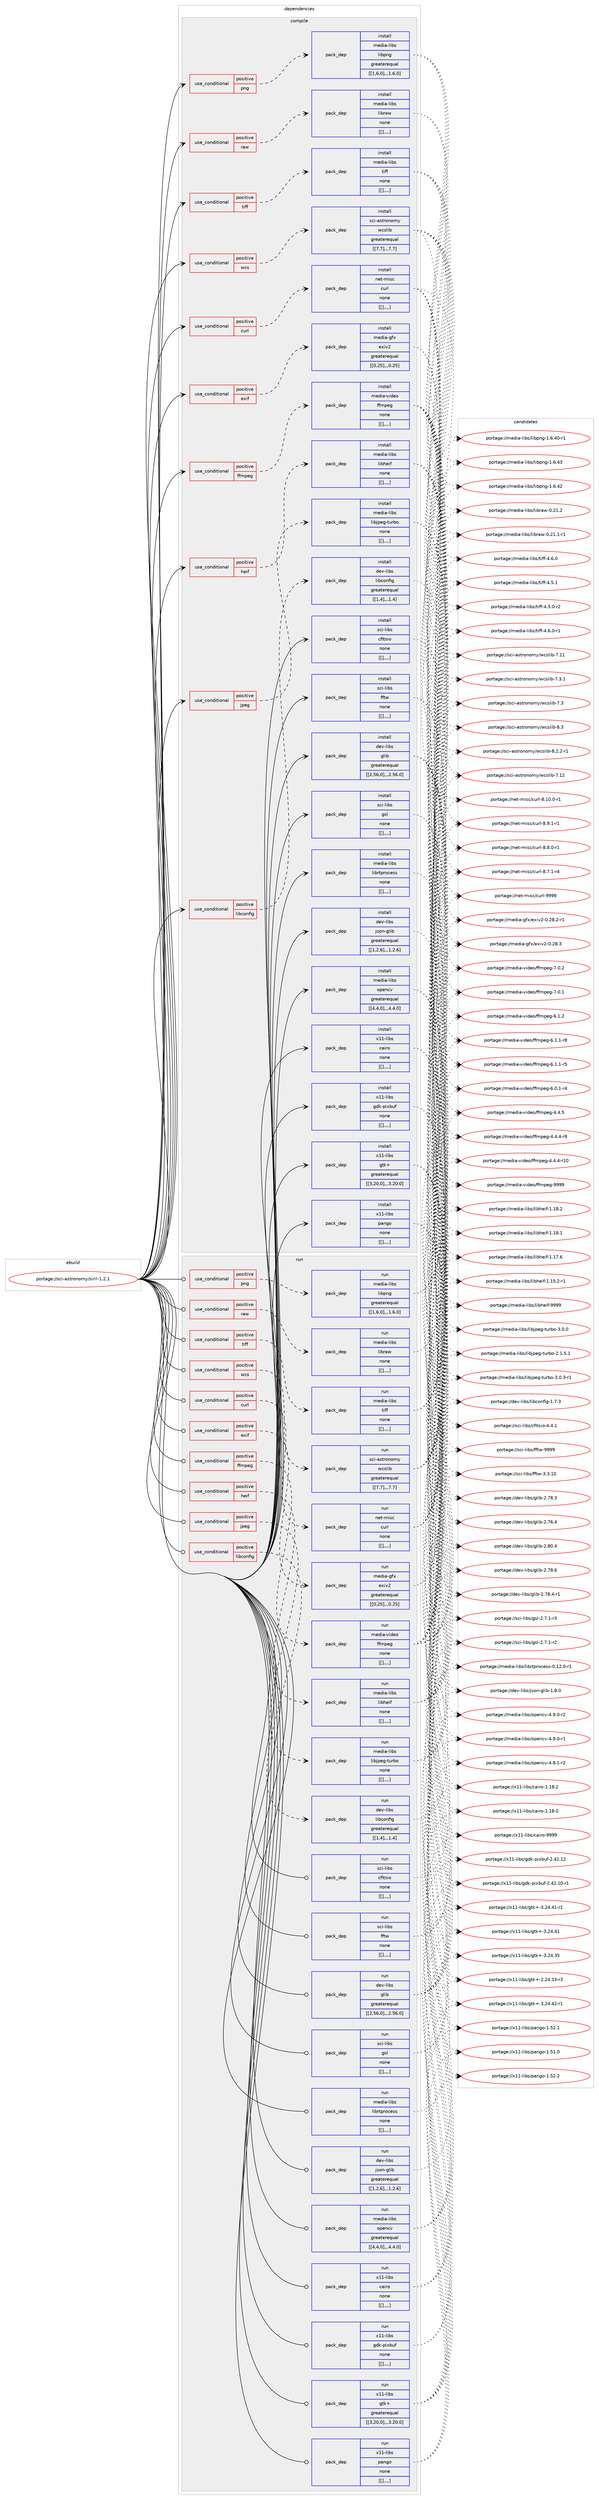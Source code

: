 digraph prolog {

# *************
# Graph options
# *************

newrank=true;
concentrate=true;
compound=true;
graph [rankdir=LR,fontname=Helvetica,fontsize=10,ranksep=1.5];#, ranksep=2.5, nodesep=0.2];
edge  [arrowhead=vee];
node  [fontname=Helvetica,fontsize=10];

# **********
# The ebuild
# **********

subgraph cluster_leftcol {
color=gray;
label=<<i>ebuild</i>>;
id [label="portage://sci-astronomy/siril-1.2.1", color=red, width=4, href="../sci-astronomy/siril-1.2.1.svg"];
}

# ****************
# The dependencies
# ****************

subgraph cluster_midcol {
color=gray;
label=<<i>dependencies</i>>;
subgraph cluster_compile {
fillcolor="#eeeeee";
style=filled;
label=<<i>compile</i>>;
subgraph cond107473 {
dependency407556 [label=<<TABLE BORDER="0" CELLBORDER="1" CELLSPACING="0" CELLPADDING="4"><TR><TD ROWSPAN="3" CELLPADDING="10">use_conditional</TD></TR><TR><TD>positive</TD></TR><TR><TD>curl</TD></TR></TABLE>>, shape=none, color=red];
subgraph pack297126 {
dependency407557 [label=<<TABLE BORDER="0" CELLBORDER="1" CELLSPACING="0" CELLPADDING="4" WIDTH="220"><TR><TD ROWSPAN="6" CELLPADDING="30">pack_dep</TD></TR><TR><TD WIDTH="110">install</TD></TR><TR><TD>net-misc</TD></TR><TR><TD>curl</TD></TR><TR><TD>none</TD></TR><TR><TD>[[],,,,]</TD></TR></TABLE>>, shape=none, color=blue];
}
dependency407556:e -> dependency407557:w [weight=20,style="dashed",arrowhead="vee"];
}
id:e -> dependency407556:w [weight=20,style="solid",arrowhead="vee"];
subgraph cond107474 {
dependency407558 [label=<<TABLE BORDER="0" CELLBORDER="1" CELLSPACING="0" CELLPADDING="4"><TR><TD ROWSPAN="3" CELLPADDING="10">use_conditional</TD></TR><TR><TD>positive</TD></TR><TR><TD>exif</TD></TR></TABLE>>, shape=none, color=red];
subgraph pack297127 {
dependency407559 [label=<<TABLE BORDER="0" CELLBORDER="1" CELLSPACING="0" CELLPADDING="4" WIDTH="220"><TR><TD ROWSPAN="6" CELLPADDING="30">pack_dep</TD></TR><TR><TD WIDTH="110">install</TD></TR><TR><TD>media-gfx</TD></TR><TR><TD>exiv2</TD></TR><TR><TD>greaterequal</TD></TR><TR><TD>[[0,25],,,0.25]</TD></TR></TABLE>>, shape=none, color=blue];
}
dependency407558:e -> dependency407559:w [weight=20,style="dashed",arrowhead="vee"];
}
id:e -> dependency407558:w [weight=20,style="solid",arrowhead="vee"];
subgraph cond107475 {
dependency407560 [label=<<TABLE BORDER="0" CELLBORDER="1" CELLSPACING="0" CELLPADDING="4"><TR><TD ROWSPAN="3" CELLPADDING="10">use_conditional</TD></TR><TR><TD>positive</TD></TR><TR><TD>ffmpeg</TD></TR></TABLE>>, shape=none, color=red];
subgraph pack297128 {
dependency407561 [label=<<TABLE BORDER="0" CELLBORDER="1" CELLSPACING="0" CELLPADDING="4" WIDTH="220"><TR><TD ROWSPAN="6" CELLPADDING="30">pack_dep</TD></TR><TR><TD WIDTH="110">install</TD></TR><TR><TD>media-video</TD></TR><TR><TD>ffmpeg</TD></TR><TR><TD>none</TD></TR><TR><TD>[[],,,,]</TD></TR></TABLE>>, shape=none, color=blue];
}
dependency407560:e -> dependency407561:w [weight=20,style="dashed",arrowhead="vee"];
}
id:e -> dependency407560:w [weight=20,style="solid",arrowhead="vee"];
subgraph cond107476 {
dependency407562 [label=<<TABLE BORDER="0" CELLBORDER="1" CELLSPACING="0" CELLPADDING="4"><TR><TD ROWSPAN="3" CELLPADDING="10">use_conditional</TD></TR><TR><TD>positive</TD></TR><TR><TD>heif</TD></TR></TABLE>>, shape=none, color=red];
subgraph pack297129 {
dependency407563 [label=<<TABLE BORDER="0" CELLBORDER="1" CELLSPACING="0" CELLPADDING="4" WIDTH="220"><TR><TD ROWSPAN="6" CELLPADDING="30">pack_dep</TD></TR><TR><TD WIDTH="110">install</TD></TR><TR><TD>media-libs</TD></TR><TR><TD>libheif</TD></TR><TR><TD>none</TD></TR><TR><TD>[[],,,,]</TD></TR></TABLE>>, shape=none, color=blue];
}
dependency407562:e -> dependency407563:w [weight=20,style="dashed",arrowhead="vee"];
}
id:e -> dependency407562:w [weight=20,style="solid",arrowhead="vee"];
subgraph cond107477 {
dependency407564 [label=<<TABLE BORDER="0" CELLBORDER="1" CELLSPACING="0" CELLPADDING="4"><TR><TD ROWSPAN="3" CELLPADDING="10">use_conditional</TD></TR><TR><TD>positive</TD></TR><TR><TD>jpeg</TD></TR></TABLE>>, shape=none, color=red];
subgraph pack297130 {
dependency407565 [label=<<TABLE BORDER="0" CELLBORDER="1" CELLSPACING="0" CELLPADDING="4" WIDTH="220"><TR><TD ROWSPAN="6" CELLPADDING="30">pack_dep</TD></TR><TR><TD WIDTH="110">install</TD></TR><TR><TD>media-libs</TD></TR><TR><TD>libjpeg-turbo</TD></TR><TR><TD>none</TD></TR><TR><TD>[[],,,,]</TD></TR></TABLE>>, shape=none, color=blue];
}
dependency407564:e -> dependency407565:w [weight=20,style="dashed",arrowhead="vee"];
}
id:e -> dependency407564:w [weight=20,style="solid",arrowhead="vee"];
subgraph cond107478 {
dependency407566 [label=<<TABLE BORDER="0" CELLBORDER="1" CELLSPACING="0" CELLPADDING="4"><TR><TD ROWSPAN="3" CELLPADDING="10">use_conditional</TD></TR><TR><TD>positive</TD></TR><TR><TD>libconfig</TD></TR></TABLE>>, shape=none, color=red];
subgraph pack297131 {
dependency407567 [label=<<TABLE BORDER="0" CELLBORDER="1" CELLSPACING="0" CELLPADDING="4" WIDTH="220"><TR><TD ROWSPAN="6" CELLPADDING="30">pack_dep</TD></TR><TR><TD WIDTH="110">install</TD></TR><TR><TD>dev-libs</TD></TR><TR><TD>libconfig</TD></TR><TR><TD>greaterequal</TD></TR><TR><TD>[[1,4],,,1.4]</TD></TR></TABLE>>, shape=none, color=blue];
}
dependency407566:e -> dependency407567:w [weight=20,style="dashed",arrowhead="vee"];
}
id:e -> dependency407566:w [weight=20,style="solid",arrowhead="vee"];
subgraph cond107479 {
dependency407568 [label=<<TABLE BORDER="0" CELLBORDER="1" CELLSPACING="0" CELLPADDING="4"><TR><TD ROWSPAN="3" CELLPADDING="10">use_conditional</TD></TR><TR><TD>positive</TD></TR><TR><TD>png</TD></TR></TABLE>>, shape=none, color=red];
subgraph pack297132 {
dependency407569 [label=<<TABLE BORDER="0" CELLBORDER="1" CELLSPACING="0" CELLPADDING="4" WIDTH="220"><TR><TD ROWSPAN="6" CELLPADDING="30">pack_dep</TD></TR><TR><TD WIDTH="110">install</TD></TR><TR><TD>media-libs</TD></TR><TR><TD>libpng</TD></TR><TR><TD>greaterequal</TD></TR><TR><TD>[[1,6,0],,,1.6.0]</TD></TR></TABLE>>, shape=none, color=blue];
}
dependency407568:e -> dependency407569:w [weight=20,style="dashed",arrowhead="vee"];
}
id:e -> dependency407568:w [weight=20,style="solid",arrowhead="vee"];
subgraph cond107480 {
dependency407570 [label=<<TABLE BORDER="0" CELLBORDER="1" CELLSPACING="0" CELLPADDING="4"><TR><TD ROWSPAN="3" CELLPADDING="10">use_conditional</TD></TR><TR><TD>positive</TD></TR><TR><TD>raw</TD></TR></TABLE>>, shape=none, color=red];
subgraph pack297133 {
dependency407571 [label=<<TABLE BORDER="0" CELLBORDER="1" CELLSPACING="0" CELLPADDING="4" WIDTH="220"><TR><TD ROWSPAN="6" CELLPADDING="30">pack_dep</TD></TR><TR><TD WIDTH="110">install</TD></TR><TR><TD>media-libs</TD></TR><TR><TD>libraw</TD></TR><TR><TD>none</TD></TR><TR><TD>[[],,,,]</TD></TR></TABLE>>, shape=none, color=blue];
}
dependency407570:e -> dependency407571:w [weight=20,style="dashed",arrowhead="vee"];
}
id:e -> dependency407570:w [weight=20,style="solid",arrowhead="vee"];
subgraph cond107481 {
dependency407572 [label=<<TABLE BORDER="0" CELLBORDER="1" CELLSPACING="0" CELLPADDING="4"><TR><TD ROWSPAN="3" CELLPADDING="10">use_conditional</TD></TR><TR><TD>positive</TD></TR><TR><TD>tiff</TD></TR></TABLE>>, shape=none, color=red];
subgraph pack297134 {
dependency407573 [label=<<TABLE BORDER="0" CELLBORDER="1" CELLSPACING="0" CELLPADDING="4" WIDTH="220"><TR><TD ROWSPAN="6" CELLPADDING="30">pack_dep</TD></TR><TR><TD WIDTH="110">install</TD></TR><TR><TD>media-libs</TD></TR><TR><TD>tiff</TD></TR><TR><TD>none</TD></TR><TR><TD>[[],,,,]</TD></TR></TABLE>>, shape=none, color=blue];
}
dependency407572:e -> dependency407573:w [weight=20,style="dashed",arrowhead="vee"];
}
id:e -> dependency407572:w [weight=20,style="solid",arrowhead="vee"];
subgraph cond107482 {
dependency407574 [label=<<TABLE BORDER="0" CELLBORDER="1" CELLSPACING="0" CELLPADDING="4"><TR><TD ROWSPAN="3" CELLPADDING="10">use_conditional</TD></TR><TR><TD>positive</TD></TR><TR><TD>wcs</TD></TR></TABLE>>, shape=none, color=red];
subgraph pack297135 {
dependency407575 [label=<<TABLE BORDER="0" CELLBORDER="1" CELLSPACING="0" CELLPADDING="4" WIDTH="220"><TR><TD ROWSPAN="6" CELLPADDING="30">pack_dep</TD></TR><TR><TD WIDTH="110">install</TD></TR><TR><TD>sci-astronomy</TD></TR><TR><TD>wcslib</TD></TR><TR><TD>greaterequal</TD></TR><TR><TD>[[7,7],,,7.7]</TD></TR></TABLE>>, shape=none, color=blue];
}
dependency407574:e -> dependency407575:w [weight=20,style="dashed",arrowhead="vee"];
}
id:e -> dependency407574:w [weight=20,style="solid",arrowhead="vee"];
subgraph pack297136 {
dependency407576 [label=<<TABLE BORDER="0" CELLBORDER="1" CELLSPACING="0" CELLPADDING="4" WIDTH="220"><TR><TD ROWSPAN="6" CELLPADDING="30">pack_dep</TD></TR><TR><TD WIDTH="110">install</TD></TR><TR><TD>dev-libs</TD></TR><TR><TD>glib</TD></TR><TR><TD>greaterequal</TD></TR><TR><TD>[[2,56,0],,,2.56.0]</TD></TR></TABLE>>, shape=none, color=blue];
}
id:e -> dependency407576:w [weight=20,style="solid",arrowhead="vee"];
subgraph pack297137 {
dependency407577 [label=<<TABLE BORDER="0" CELLBORDER="1" CELLSPACING="0" CELLPADDING="4" WIDTH="220"><TR><TD ROWSPAN="6" CELLPADDING="30">pack_dep</TD></TR><TR><TD WIDTH="110">install</TD></TR><TR><TD>dev-libs</TD></TR><TR><TD>json-glib</TD></TR><TR><TD>greaterequal</TD></TR><TR><TD>[[1,2,6],,,1.2.6]</TD></TR></TABLE>>, shape=none, color=blue];
}
id:e -> dependency407577:w [weight=20,style="solid",arrowhead="vee"];
subgraph pack297138 {
dependency407578 [label=<<TABLE BORDER="0" CELLBORDER="1" CELLSPACING="0" CELLPADDING="4" WIDTH="220"><TR><TD ROWSPAN="6" CELLPADDING="30">pack_dep</TD></TR><TR><TD WIDTH="110">install</TD></TR><TR><TD>media-libs</TD></TR><TR><TD>librtprocess</TD></TR><TR><TD>none</TD></TR><TR><TD>[[],,,,]</TD></TR></TABLE>>, shape=none, color=blue];
}
id:e -> dependency407578:w [weight=20,style="solid",arrowhead="vee"];
subgraph pack297139 {
dependency407579 [label=<<TABLE BORDER="0" CELLBORDER="1" CELLSPACING="0" CELLPADDING="4" WIDTH="220"><TR><TD ROWSPAN="6" CELLPADDING="30">pack_dep</TD></TR><TR><TD WIDTH="110">install</TD></TR><TR><TD>media-libs</TD></TR><TR><TD>opencv</TD></TR><TR><TD>greaterequal</TD></TR><TR><TD>[[4,4,0],,,4.4.0]</TD></TR></TABLE>>, shape=none, color=blue];
}
id:e -> dependency407579:w [weight=20,style="solid",arrowhead="vee"];
subgraph pack297140 {
dependency407580 [label=<<TABLE BORDER="0" CELLBORDER="1" CELLSPACING="0" CELLPADDING="4" WIDTH="220"><TR><TD ROWSPAN="6" CELLPADDING="30">pack_dep</TD></TR><TR><TD WIDTH="110">install</TD></TR><TR><TD>sci-libs</TD></TR><TR><TD>cfitsio</TD></TR><TR><TD>none</TD></TR><TR><TD>[[],,,,]</TD></TR></TABLE>>, shape=none, color=blue];
}
id:e -> dependency407580:w [weight=20,style="solid",arrowhead="vee"];
subgraph pack297141 {
dependency407581 [label=<<TABLE BORDER="0" CELLBORDER="1" CELLSPACING="0" CELLPADDING="4" WIDTH="220"><TR><TD ROWSPAN="6" CELLPADDING="30">pack_dep</TD></TR><TR><TD WIDTH="110">install</TD></TR><TR><TD>sci-libs</TD></TR><TR><TD>fftw</TD></TR><TR><TD>none</TD></TR><TR><TD>[[],,,,]</TD></TR></TABLE>>, shape=none, color=blue];
}
id:e -> dependency407581:w [weight=20,style="solid",arrowhead="vee"];
subgraph pack297142 {
dependency407582 [label=<<TABLE BORDER="0" CELLBORDER="1" CELLSPACING="0" CELLPADDING="4" WIDTH="220"><TR><TD ROWSPAN="6" CELLPADDING="30">pack_dep</TD></TR><TR><TD WIDTH="110">install</TD></TR><TR><TD>sci-libs</TD></TR><TR><TD>gsl</TD></TR><TR><TD>none</TD></TR><TR><TD>[[],,,,]</TD></TR></TABLE>>, shape=none, color=blue];
}
id:e -> dependency407582:w [weight=20,style="solid",arrowhead="vee"];
subgraph pack297143 {
dependency407583 [label=<<TABLE BORDER="0" CELLBORDER="1" CELLSPACING="0" CELLPADDING="4" WIDTH="220"><TR><TD ROWSPAN="6" CELLPADDING="30">pack_dep</TD></TR><TR><TD WIDTH="110">install</TD></TR><TR><TD>x11-libs</TD></TR><TR><TD>cairo</TD></TR><TR><TD>none</TD></TR><TR><TD>[[],,,,]</TD></TR></TABLE>>, shape=none, color=blue];
}
id:e -> dependency407583:w [weight=20,style="solid",arrowhead="vee"];
subgraph pack297144 {
dependency407584 [label=<<TABLE BORDER="0" CELLBORDER="1" CELLSPACING="0" CELLPADDING="4" WIDTH="220"><TR><TD ROWSPAN="6" CELLPADDING="30">pack_dep</TD></TR><TR><TD WIDTH="110">install</TD></TR><TR><TD>x11-libs</TD></TR><TR><TD>gdk-pixbuf</TD></TR><TR><TD>none</TD></TR><TR><TD>[[],,,,]</TD></TR></TABLE>>, shape=none, color=blue];
}
id:e -> dependency407584:w [weight=20,style="solid",arrowhead="vee"];
subgraph pack297145 {
dependency407585 [label=<<TABLE BORDER="0" CELLBORDER="1" CELLSPACING="0" CELLPADDING="4" WIDTH="220"><TR><TD ROWSPAN="6" CELLPADDING="30">pack_dep</TD></TR><TR><TD WIDTH="110">install</TD></TR><TR><TD>x11-libs</TD></TR><TR><TD>gtk+</TD></TR><TR><TD>greaterequal</TD></TR><TR><TD>[[3,20,0],,,3.20.0]</TD></TR></TABLE>>, shape=none, color=blue];
}
id:e -> dependency407585:w [weight=20,style="solid",arrowhead="vee"];
subgraph pack297146 {
dependency407586 [label=<<TABLE BORDER="0" CELLBORDER="1" CELLSPACING="0" CELLPADDING="4" WIDTH="220"><TR><TD ROWSPAN="6" CELLPADDING="30">pack_dep</TD></TR><TR><TD WIDTH="110">install</TD></TR><TR><TD>x11-libs</TD></TR><TR><TD>pango</TD></TR><TR><TD>none</TD></TR><TR><TD>[[],,,,]</TD></TR></TABLE>>, shape=none, color=blue];
}
id:e -> dependency407586:w [weight=20,style="solid",arrowhead="vee"];
}
subgraph cluster_compileandrun {
fillcolor="#eeeeee";
style=filled;
label=<<i>compile and run</i>>;
}
subgraph cluster_run {
fillcolor="#eeeeee";
style=filled;
label=<<i>run</i>>;
subgraph cond107483 {
dependency407587 [label=<<TABLE BORDER="0" CELLBORDER="1" CELLSPACING="0" CELLPADDING="4"><TR><TD ROWSPAN="3" CELLPADDING="10">use_conditional</TD></TR><TR><TD>positive</TD></TR><TR><TD>curl</TD></TR></TABLE>>, shape=none, color=red];
subgraph pack297147 {
dependency407588 [label=<<TABLE BORDER="0" CELLBORDER="1" CELLSPACING="0" CELLPADDING="4" WIDTH="220"><TR><TD ROWSPAN="6" CELLPADDING="30">pack_dep</TD></TR><TR><TD WIDTH="110">run</TD></TR><TR><TD>net-misc</TD></TR><TR><TD>curl</TD></TR><TR><TD>none</TD></TR><TR><TD>[[],,,,]</TD></TR></TABLE>>, shape=none, color=blue];
}
dependency407587:e -> dependency407588:w [weight=20,style="dashed",arrowhead="vee"];
}
id:e -> dependency407587:w [weight=20,style="solid",arrowhead="odot"];
subgraph cond107484 {
dependency407589 [label=<<TABLE BORDER="0" CELLBORDER="1" CELLSPACING="0" CELLPADDING="4"><TR><TD ROWSPAN="3" CELLPADDING="10">use_conditional</TD></TR><TR><TD>positive</TD></TR><TR><TD>exif</TD></TR></TABLE>>, shape=none, color=red];
subgraph pack297148 {
dependency407590 [label=<<TABLE BORDER="0" CELLBORDER="1" CELLSPACING="0" CELLPADDING="4" WIDTH="220"><TR><TD ROWSPAN="6" CELLPADDING="30">pack_dep</TD></TR><TR><TD WIDTH="110">run</TD></TR><TR><TD>media-gfx</TD></TR><TR><TD>exiv2</TD></TR><TR><TD>greaterequal</TD></TR><TR><TD>[[0,25],,,0.25]</TD></TR></TABLE>>, shape=none, color=blue];
}
dependency407589:e -> dependency407590:w [weight=20,style="dashed",arrowhead="vee"];
}
id:e -> dependency407589:w [weight=20,style="solid",arrowhead="odot"];
subgraph cond107485 {
dependency407591 [label=<<TABLE BORDER="0" CELLBORDER="1" CELLSPACING="0" CELLPADDING="4"><TR><TD ROWSPAN="3" CELLPADDING="10">use_conditional</TD></TR><TR><TD>positive</TD></TR><TR><TD>ffmpeg</TD></TR></TABLE>>, shape=none, color=red];
subgraph pack297149 {
dependency407592 [label=<<TABLE BORDER="0" CELLBORDER="1" CELLSPACING="0" CELLPADDING="4" WIDTH="220"><TR><TD ROWSPAN="6" CELLPADDING="30">pack_dep</TD></TR><TR><TD WIDTH="110">run</TD></TR><TR><TD>media-video</TD></TR><TR><TD>ffmpeg</TD></TR><TR><TD>none</TD></TR><TR><TD>[[],,,,]</TD></TR></TABLE>>, shape=none, color=blue];
}
dependency407591:e -> dependency407592:w [weight=20,style="dashed",arrowhead="vee"];
}
id:e -> dependency407591:w [weight=20,style="solid",arrowhead="odot"];
subgraph cond107486 {
dependency407593 [label=<<TABLE BORDER="0" CELLBORDER="1" CELLSPACING="0" CELLPADDING="4"><TR><TD ROWSPAN="3" CELLPADDING="10">use_conditional</TD></TR><TR><TD>positive</TD></TR><TR><TD>heif</TD></TR></TABLE>>, shape=none, color=red];
subgraph pack297150 {
dependency407594 [label=<<TABLE BORDER="0" CELLBORDER="1" CELLSPACING="0" CELLPADDING="4" WIDTH="220"><TR><TD ROWSPAN="6" CELLPADDING="30">pack_dep</TD></TR><TR><TD WIDTH="110">run</TD></TR><TR><TD>media-libs</TD></TR><TR><TD>libheif</TD></TR><TR><TD>none</TD></TR><TR><TD>[[],,,,]</TD></TR></TABLE>>, shape=none, color=blue];
}
dependency407593:e -> dependency407594:w [weight=20,style="dashed",arrowhead="vee"];
}
id:e -> dependency407593:w [weight=20,style="solid",arrowhead="odot"];
subgraph cond107487 {
dependency407595 [label=<<TABLE BORDER="0" CELLBORDER="1" CELLSPACING="0" CELLPADDING="4"><TR><TD ROWSPAN="3" CELLPADDING="10">use_conditional</TD></TR><TR><TD>positive</TD></TR><TR><TD>jpeg</TD></TR></TABLE>>, shape=none, color=red];
subgraph pack297151 {
dependency407596 [label=<<TABLE BORDER="0" CELLBORDER="1" CELLSPACING="0" CELLPADDING="4" WIDTH="220"><TR><TD ROWSPAN="6" CELLPADDING="30">pack_dep</TD></TR><TR><TD WIDTH="110">run</TD></TR><TR><TD>media-libs</TD></TR><TR><TD>libjpeg-turbo</TD></TR><TR><TD>none</TD></TR><TR><TD>[[],,,,]</TD></TR></TABLE>>, shape=none, color=blue];
}
dependency407595:e -> dependency407596:w [weight=20,style="dashed",arrowhead="vee"];
}
id:e -> dependency407595:w [weight=20,style="solid",arrowhead="odot"];
subgraph cond107488 {
dependency407597 [label=<<TABLE BORDER="0" CELLBORDER="1" CELLSPACING="0" CELLPADDING="4"><TR><TD ROWSPAN="3" CELLPADDING="10">use_conditional</TD></TR><TR><TD>positive</TD></TR><TR><TD>libconfig</TD></TR></TABLE>>, shape=none, color=red];
subgraph pack297152 {
dependency407598 [label=<<TABLE BORDER="0" CELLBORDER="1" CELLSPACING="0" CELLPADDING="4" WIDTH="220"><TR><TD ROWSPAN="6" CELLPADDING="30">pack_dep</TD></TR><TR><TD WIDTH="110">run</TD></TR><TR><TD>dev-libs</TD></TR><TR><TD>libconfig</TD></TR><TR><TD>greaterequal</TD></TR><TR><TD>[[1,4],,,1.4]</TD></TR></TABLE>>, shape=none, color=blue];
}
dependency407597:e -> dependency407598:w [weight=20,style="dashed",arrowhead="vee"];
}
id:e -> dependency407597:w [weight=20,style="solid",arrowhead="odot"];
subgraph cond107489 {
dependency407599 [label=<<TABLE BORDER="0" CELLBORDER="1" CELLSPACING="0" CELLPADDING="4"><TR><TD ROWSPAN="3" CELLPADDING="10">use_conditional</TD></TR><TR><TD>positive</TD></TR><TR><TD>png</TD></TR></TABLE>>, shape=none, color=red];
subgraph pack297153 {
dependency407600 [label=<<TABLE BORDER="0" CELLBORDER="1" CELLSPACING="0" CELLPADDING="4" WIDTH="220"><TR><TD ROWSPAN="6" CELLPADDING="30">pack_dep</TD></TR><TR><TD WIDTH="110">run</TD></TR><TR><TD>media-libs</TD></TR><TR><TD>libpng</TD></TR><TR><TD>greaterequal</TD></TR><TR><TD>[[1,6,0],,,1.6.0]</TD></TR></TABLE>>, shape=none, color=blue];
}
dependency407599:e -> dependency407600:w [weight=20,style="dashed",arrowhead="vee"];
}
id:e -> dependency407599:w [weight=20,style="solid",arrowhead="odot"];
subgraph cond107490 {
dependency407601 [label=<<TABLE BORDER="0" CELLBORDER="1" CELLSPACING="0" CELLPADDING="4"><TR><TD ROWSPAN="3" CELLPADDING="10">use_conditional</TD></TR><TR><TD>positive</TD></TR><TR><TD>raw</TD></TR></TABLE>>, shape=none, color=red];
subgraph pack297154 {
dependency407602 [label=<<TABLE BORDER="0" CELLBORDER="1" CELLSPACING="0" CELLPADDING="4" WIDTH="220"><TR><TD ROWSPAN="6" CELLPADDING="30">pack_dep</TD></TR><TR><TD WIDTH="110">run</TD></TR><TR><TD>media-libs</TD></TR><TR><TD>libraw</TD></TR><TR><TD>none</TD></TR><TR><TD>[[],,,,]</TD></TR></TABLE>>, shape=none, color=blue];
}
dependency407601:e -> dependency407602:w [weight=20,style="dashed",arrowhead="vee"];
}
id:e -> dependency407601:w [weight=20,style="solid",arrowhead="odot"];
subgraph cond107491 {
dependency407603 [label=<<TABLE BORDER="0" CELLBORDER="1" CELLSPACING="0" CELLPADDING="4"><TR><TD ROWSPAN="3" CELLPADDING="10">use_conditional</TD></TR><TR><TD>positive</TD></TR><TR><TD>tiff</TD></TR></TABLE>>, shape=none, color=red];
subgraph pack297155 {
dependency407604 [label=<<TABLE BORDER="0" CELLBORDER="1" CELLSPACING="0" CELLPADDING="4" WIDTH="220"><TR><TD ROWSPAN="6" CELLPADDING="30">pack_dep</TD></TR><TR><TD WIDTH="110">run</TD></TR><TR><TD>media-libs</TD></TR><TR><TD>tiff</TD></TR><TR><TD>none</TD></TR><TR><TD>[[],,,,]</TD></TR></TABLE>>, shape=none, color=blue];
}
dependency407603:e -> dependency407604:w [weight=20,style="dashed",arrowhead="vee"];
}
id:e -> dependency407603:w [weight=20,style="solid",arrowhead="odot"];
subgraph cond107492 {
dependency407605 [label=<<TABLE BORDER="0" CELLBORDER="1" CELLSPACING="0" CELLPADDING="4"><TR><TD ROWSPAN="3" CELLPADDING="10">use_conditional</TD></TR><TR><TD>positive</TD></TR><TR><TD>wcs</TD></TR></TABLE>>, shape=none, color=red];
subgraph pack297156 {
dependency407606 [label=<<TABLE BORDER="0" CELLBORDER="1" CELLSPACING="0" CELLPADDING="4" WIDTH="220"><TR><TD ROWSPAN="6" CELLPADDING="30">pack_dep</TD></TR><TR><TD WIDTH="110">run</TD></TR><TR><TD>sci-astronomy</TD></TR><TR><TD>wcslib</TD></TR><TR><TD>greaterequal</TD></TR><TR><TD>[[7,7],,,7.7]</TD></TR></TABLE>>, shape=none, color=blue];
}
dependency407605:e -> dependency407606:w [weight=20,style="dashed",arrowhead="vee"];
}
id:e -> dependency407605:w [weight=20,style="solid",arrowhead="odot"];
subgraph pack297157 {
dependency407607 [label=<<TABLE BORDER="0" CELLBORDER="1" CELLSPACING="0" CELLPADDING="4" WIDTH="220"><TR><TD ROWSPAN="6" CELLPADDING="30">pack_dep</TD></TR><TR><TD WIDTH="110">run</TD></TR><TR><TD>dev-libs</TD></TR><TR><TD>glib</TD></TR><TR><TD>greaterequal</TD></TR><TR><TD>[[2,56,0],,,2.56.0]</TD></TR></TABLE>>, shape=none, color=blue];
}
id:e -> dependency407607:w [weight=20,style="solid",arrowhead="odot"];
subgraph pack297158 {
dependency407608 [label=<<TABLE BORDER="0" CELLBORDER="1" CELLSPACING="0" CELLPADDING="4" WIDTH="220"><TR><TD ROWSPAN="6" CELLPADDING="30">pack_dep</TD></TR><TR><TD WIDTH="110">run</TD></TR><TR><TD>dev-libs</TD></TR><TR><TD>json-glib</TD></TR><TR><TD>greaterequal</TD></TR><TR><TD>[[1,2,6],,,1.2.6]</TD></TR></TABLE>>, shape=none, color=blue];
}
id:e -> dependency407608:w [weight=20,style="solid",arrowhead="odot"];
subgraph pack297159 {
dependency407609 [label=<<TABLE BORDER="0" CELLBORDER="1" CELLSPACING="0" CELLPADDING="4" WIDTH="220"><TR><TD ROWSPAN="6" CELLPADDING="30">pack_dep</TD></TR><TR><TD WIDTH="110">run</TD></TR><TR><TD>media-libs</TD></TR><TR><TD>librtprocess</TD></TR><TR><TD>none</TD></TR><TR><TD>[[],,,,]</TD></TR></TABLE>>, shape=none, color=blue];
}
id:e -> dependency407609:w [weight=20,style="solid",arrowhead="odot"];
subgraph pack297160 {
dependency407610 [label=<<TABLE BORDER="0" CELLBORDER="1" CELLSPACING="0" CELLPADDING="4" WIDTH="220"><TR><TD ROWSPAN="6" CELLPADDING="30">pack_dep</TD></TR><TR><TD WIDTH="110">run</TD></TR><TR><TD>media-libs</TD></TR><TR><TD>opencv</TD></TR><TR><TD>greaterequal</TD></TR><TR><TD>[[4,4,0],,,4.4.0]</TD></TR></TABLE>>, shape=none, color=blue];
}
id:e -> dependency407610:w [weight=20,style="solid",arrowhead="odot"];
subgraph pack297161 {
dependency407611 [label=<<TABLE BORDER="0" CELLBORDER="1" CELLSPACING="0" CELLPADDING="4" WIDTH="220"><TR><TD ROWSPAN="6" CELLPADDING="30">pack_dep</TD></TR><TR><TD WIDTH="110">run</TD></TR><TR><TD>sci-libs</TD></TR><TR><TD>cfitsio</TD></TR><TR><TD>none</TD></TR><TR><TD>[[],,,,]</TD></TR></TABLE>>, shape=none, color=blue];
}
id:e -> dependency407611:w [weight=20,style="solid",arrowhead="odot"];
subgraph pack297162 {
dependency407612 [label=<<TABLE BORDER="0" CELLBORDER="1" CELLSPACING="0" CELLPADDING="4" WIDTH="220"><TR><TD ROWSPAN="6" CELLPADDING="30">pack_dep</TD></TR><TR><TD WIDTH="110">run</TD></TR><TR><TD>sci-libs</TD></TR><TR><TD>fftw</TD></TR><TR><TD>none</TD></TR><TR><TD>[[],,,,]</TD></TR></TABLE>>, shape=none, color=blue];
}
id:e -> dependency407612:w [weight=20,style="solid",arrowhead="odot"];
subgraph pack297163 {
dependency407613 [label=<<TABLE BORDER="0" CELLBORDER="1" CELLSPACING="0" CELLPADDING="4" WIDTH="220"><TR><TD ROWSPAN="6" CELLPADDING="30">pack_dep</TD></TR><TR><TD WIDTH="110">run</TD></TR><TR><TD>sci-libs</TD></TR><TR><TD>gsl</TD></TR><TR><TD>none</TD></TR><TR><TD>[[],,,,]</TD></TR></TABLE>>, shape=none, color=blue];
}
id:e -> dependency407613:w [weight=20,style="solid",arrowhead="odot"];
subgraph pack297164 {
dependency407614 [label=<<TABLE BORDER="0" CELLBORDER="1" CELLSPACING="0" CELLPADDING="4" WIDTH="220"><TR><TD ROWSPAN="6" CELLPADDING="30">pack_dep</TD></TR><TR><TD WIDTH="110">run</TD></TR><TR><TD>x11-libs</TD></TR><TR><TD>cairo</TD></TR><TR><TD>none</TD></TR><TR><TD>[[],,,,]</TD></TR></TABLE>>, shape=none, color=blue];
}
id:e -> dependency407614:w [weight=20,style="solid",arrowhead="odot"];
subgraph pack297165 {
dependency407615 [label=<<TABLE BORDER="0" CELLBORDER="1" CELLSPACING="0" CELLPADDING="4" WIDTH="220"><TR><TD ROWSPAN="6" CELLPADDING="30">pack_dep</TD></TR><TR><TD WIDTH="110">run</TD></TR><TR><TD>x11-libs</TD></TR><TR><TD>gdk-pixbuf</TD></TR><TR><TD>none</TD></TR><TR><TD>[[],,,,]</TD></TR></TABLE>>, shape=none, color=blue];
}
id:e -> dependency407615:w [weight=20,style="solid",arrowhead="odot"];
subgraph pack297166 {
dependency407616 [label=<<TABLE BORDER="0" CELLBORDER="1" CELLSPACING="0" CELLPADDING="4" WIDTH="220"><TR><TD ROWSPAN="6" CELLPADDING="30">pack_dep</TD></TR><TR><TD WIDTH="110">run</TD></TR><TR><TD>x11-libs</TD></TR><TR><TD>gtk+</TD></TR><TR><TD>greaterequal</TD></TR><TR><TD>[[3,20,0],,,3.20.0]</TD></TR></TABLE>>, shape=none, color=blue];
}
id:e -> dependency407616:w [weight=20,style="solid",arrowhead="odot"];
subgraph pack297167 {
dependency407617 [label=<<TABLE BORDER="0" CELLBORDER="1" CELLSPACING="0" CELLPADDING="4" WIDTH="220"><TR><TD ROWSPAN="6" CELLPADDING="30">pack_dep</TD></TR><TR><TD WIDTH="110">run</TD></TR><TR><TD>x11-libs</TD></TR><TR><TD>pango</TD></TR><TR><TD>none</TD></TR><TR><TD>[[],,,,]</TD></TR></TABLE>>, shape=none, color=blue];
}
id:e -> dependency407617:w [weight=20,style="solid",arrowhead="odot"];
}
}

# **************
# The candidates
# **************

subgraph cluster_choices {
rank=same;
color=gray;
label=<<i>candidates</i>>;

subgraph choice297126 {
color=black;
nodesep=1;
choice110101116451091051159947991171141084557575757 [label="portage://net-misc/curl-9999", color=red, width=4,href="../net-misc/curl-9999.svg"];
choice11010111645109105115994799117114108455646494846484511449 [label="portage://net-misc/curl-8.10.0-r1", color=red, width=4,href="../net-misc/curl-8.10.0-r1.svg"];
choice110101116451091051159947991171141084556465746494511449 [label="portage://net-misc/curl-8.9.1-r1", color=red, width=4,href="../net-misc/curl-8.9.1-r1.svg"];
choice110101116451091051159947991171141084556465646484511449 [label="portage://net-misc/curl-8.8.0-r1", color=red, width=4,href="../net-misc/curl-8.8.0-r1.svg"];
choice110101116451091051159947991171141084556465546494511452 [label="portage://net-misc/curl-8.7.1-r4", color=red, width=4,href="../net-misc/curl-8.7.1-r4.svg"];
dependency407557:e -> choice110101116451091051159947991171141084557575757:w [style=dotted,weight="100"];
dependency407557:e -> choice11010111645109105115994799117114108455646494846484511449:w [style=dotted,weight="100"];
dependency407557:e -> choice110101116451091051159947991171141084556465746494511449:w [style=dotted,weight="100"];
dependency407557:e -> choice110101116451091051159947991171141084556465646484511449:w [style=dotted,weight="100"];
dependency407557:e -> choice110101116451091051159947991171141084556465546494511452:w [style=dotted,weight="100"];
}
subgraph choice297127 {
color=black;
nodesep=1;
choice1091011001059745103102120471011201051185045484650564651 [label="portage://media-gfx/exiv2-0.28.3", color=red, width=4,href="../media-gfx/exiv2-0.28.3.svg"];
choice10910110010597451031021204710112010511850454846505646504511449 [label="portage://media-gfx/exiv2-0.28.2-r1", color=red, width=4,href="../media-gfx/exiv2-0.28.2-r1.svg"];
dependency407559:e -> choice1091011001059745103102120471011201051185045484650564651:w [style=dotted,weight="100"];
dependency407559:e -> choice10910110010597451031021204710112010511850454846505646504511449:w [style=dotted,weight="100"];
}
subgraph choice297128 {
color=black;
nodesep=1;
choice1091011001059745118105100101111471021021091121011034557575757 [label="portage://media-video/ffmpeg-9999", color=red, width=4,href="../media-video/ffmpeg-9999.svg"];
choice109101100105974511810510010111147102102109112101103455546484650 [label="portage://media-video/ffmpeg-7.0.2", color=red, width=4,href="../media-video/ffmpeg-7.0.2.svg"];
choice109101100105974511810510010111147102102109112101103455546484649 [label="portage://media-video/ffmpeg-7.0.1", color=red, width=4,href="../media-video/ffmpeg-7.0.1.svg"];
choice109101100105974511810510010111147102102109112101103455446494650 [label="portage://media-video/ffmpeg-6.1.2", color=red, width=4,href="../media-video/ffmpeg-6.1.2.svg"];
choice1091011001059745118105100101111471021021091121011034554464946494511456 [label="portage://media-video/ffmpeg-6.1.1-r8", color=red, width=4,href="../media-video/ffmpeg-6.1.1-r8.svg"];
choice1091011001059745118105100101111471021021091121011034554464946494511453 [label="portage://media-video/ffmpeg-6.1.1-r5", color=red, width=4,href="../media-video/ffmpeg-6.1.1-r5.svg"];
choice1091011001059745118105100101111471021021091121011034554464846494511452 [label="portage://media-video/ffmpeg-6.0.1-r4", color=red, width=4,href="../media-video/ffmpeg-6.0.1-r4.svg"];
choice109101100105974511810510010111147102102109112101103455246524653 [label="portage://media-video/ffmpeg-4.4.5", color=red, width=4,href="../media-video/ffmpeg-4.4.5.svg"];
choice1091011001059745118105100101111471021021091121011034552465246524511457 [label="portage://media-video/ffmpeg-4.4.4-r9", color=red, width=4,href="../media-video/ffmpeg-4.4.4-r9.svg"];
choice109101100105974511810510010111147102102109112101103455246524652451144948 [label="portage://media-video/ffmpeg-4.4.4-r10", color=red, width=4,href="../media-video/ffmpeg-4.4.4-r10.svg"];
dependency407561:e -> choice1091011001059745118105100101111471021021091121011034557575757:w [style=dotted,weight="100"];
dependency407561:e -> choice109101100105974511810510010111147102102109112101103455546484650:w [style=dotted,weight="100"];
dependency407561:e -> choice109101100105974511810510010111147102102109112101103455546484649:w [style=dotted,weight="100"];
dependency407561:e -> choice109101100105974511810510010111147102102109112101103455446494650:w [style=dotted,weight="100"];
dependency407561:e -> choice1091011001059745118105100101111471021021091121011034554464946494511456:w [style=dotted,weight="100"];
dependency407561:e -> choice1091011001059745118105100101111471021021091121011034554464946494511453:w [style=dotted,weight="100"];
dependency407561:e -> choice1091011001059745118105100101111471021021091121011034554464846494511452:w [style=dotted,weight="100"];
dependency407561:e -> choice109101100105974511810510010111147102102109112101103455246524653:w [style=dotted,weight="100"];
dependency407561:e -> choice1091011001059745118105100101111471021021091121011034552465246524511457:w [style=dotted,weight="100"];
dependency407561:e -> choice109101100105974511810510010111147102102109112101103455246524652451144948:w [style=dotted,weight="100"];
}
subgraph choice297129 {
color=black;
nodesep=1;
choice10910110010597451081059811547108105981041011051024557575757 [label="portage://media-libs/libheif-9999", color=red, width=4,href="../media-libs/libheif-9999.svg"];
choice109101100105974510810598115471081059810410110510245494649564650 [label="portage://media-libs/libheif-1.18.2", color=red, width=4,href="../media-libs/libheif-1.18.2.svg"];
choice109101100105974510810598115471081059810410110510245494649564649 [label="portage://media-libs/libheif-1.18.1", color=red, width=4,href="../media-libs/libheif-1.18.1.svg"];
choice109101100105974510810598115471081059810410110510245494649554654 [label="portage://media-libs/libheif-1.17.6", color=red, width=4,href="../media-libs/libheif-1.17.6.svg"];
choice1091011001059745108105981154710810598104101105102454946495346504511449 [label="portage://media-libs/libheif-1.15.2-r1", color=red, width=4,href="../media-libs/libheif-1.15.2-r1.svg"];
dependency407563:e -> choice10910110010597451081059811547108105981041011051024557575757:w [style=dotted,weight="100"];
dependency407563:e -> choice109101100105974510810598115471081059810410110510245494649564650:w [style=dotted,weight="100"];
dependency407563:e -> choice109101100105974510810598115471081059810410110510245494649564649:w [style=dotted,weight="100"];
dependency407563:e -> choice109101100105974510810598115471081059810410110510245494649554654:w [style=dotted,weight="100"];
dependency407563:e -> choice1091011001059745108105981154710810598104101105102454946495346504511449:w [style=dotted,weight="100"];
}
subgraph choice297130 {
color=black;
nodesep=1;
choice109101100105974510810598115471081059810611210110345116117114981114551464846514511449 [label="portage://media-libs/libjpeg-turbo-3.0.3-r1", color=red, width=4,href="../media-libs/libjpeg-turbo-3.0.3-r1.svg"];
choice10910110010597451081059811547108105981061121011034511611711498111455146484648 [label="portage://media-libs/libjpeg-turbo-3.0.0", color=red, width=4,href="../media-libs/libjpeg-turbo-3.0.0.svg"];
choice109101100105974510810598115471081059810611210110345116117114981114550464946534649 [label="portage://media-libs/libjpeg-turbo-2.1.5.1", color=red, width=4,href="../media-libs/libjpeg-turbo-2.1.5.1.svg"];
dependency407565:e -> choice109101100105974510810598115471081059810611210110345116117114981114551464846514511449:w [style=dotted,weight="100"];
dependency407565:e -> choice10910110010597451081059811547108105981061121011034511611711498111455146484648:w [style=dotted,weight="100"];
dependency407565:e -> choice109101100105974510810598115471081059810611210110345116117114981114550464946534649:w [style=dotted,weight="100"];
}
subgraph choice297131 {
color=black;
nodesep=1;
choice1001011184510810598115471081059899111110102105103454946554651 [label="portage://dev-libs/libconfig-1.7.3", color=red, width=4,href="../dev-libs/libconfig-1.7.3.svg"];
dependency407567:e -> choice1001011184510810598115471081059899111110102105103454946554651:w [style=dotted,weight="100"];
}
subgraph choice297132 {
color=black;
nodesep=1;
choice109101100105974510810598115471081059811211010345494654465251 [label="portage://media-libs/libpng-1.6.43", color=red, width=4,href="../media-libs/libpng-1.6.43.svg"];
choice109101100105974510810598115471081059811211010345494654465250 [label="portage://media-libs/libpng-1.6.42", color=red, width=4,href="../media-libs/libpng-1.6.42.svg"];
choice1091011001059745108105981154710810598112110103454946544652484511449 [label="portage://media-libs/libpng-1.6.40-r1", color=red, width=4,href="../media-libs/libpng-1.6.40-r1.svg"];
dependency407569:e -> choice109101100105974510810598115471081059811211010345494654465251:w [style=dotted,weight="100"];
dependency407569:e -> choice109101100105974510810598115471081059811211010345494654465250:w [style=dotted,weight="100"];
dependency407569:e -> choice1091011001059745108105981154710810598112110103454946544652484511449:w [style=dotted,weight="100"];
}
subgraph choice297133 {
color=black;
nodesep=1;
choice10910110010597451081059811547108105981149711945484650494650 [label="portage://media-libs/libraw-0.21.2", color=red, width=4,href="../media-libs/libraw-0.21.2.svg"];
choice109101100105974510810598115471081059811497119454846504946494511449 [label="portage://media-libs/libraw-0.21.1-r1", color=red, width=4,href="../media-libs/libraw-0.21.1-r1.svg"];
dependency407571:e -> choice10910110010597451081059811547108105981149711945484650494650:w [style=dotted,weight="100"];
dependency407571:e -> choice109101100105974510810598115471081059811497119454846504946494511449:w [style=dotted,weight="100"];
}
subgraph choice297134 {
color=black;
nodesep=1;
choice109101100105974510810598115471161051021024552465446484511449 [label="portage://media-libs/tiff-4.6.0-r1", color=red, width=4,href="../media-libs/tiff-4.6.0-r1.svg"];
choice10910110010597451081059811547116105102102455246544648 [label="portage://media-libs/tiff-4.6.0", color=red, width=4,href="../media-libs/tiff-4.6.0.svg"];
choice10910110010597451081059811547116105102102455246534649 [label="portage://media-libs/tiff-4.5.1", color=red, width=4,href="../media-libs/tiff-4.5.1.svg"];
choice109101100105974510810598115471161051021024552465346484511450 [label="portage://media-libs/tiff-4.5.0-r2", color=red, width=4,href="../media-libs/tiff-4.5.0-r2.svg"];
dependency407573:e -> choice109101100105974510810598115471161051021024552465446484511449:w [style=dotted,weight="100"];
dependency407573:e -> choice10910110010597451081059811547116105102102455246544648:w [style=dotted,weight="100"];
dependency407573:e -> choice10910110010597451081059811547116105102102455246534649:w [style=dotted,weight="100"];
dependency407573:e -> choice109101100105974510810598115471161051021024552465346484511450:w [style=dotted,weight="100"];
}
subgraph choice297135 {
color=black;
nodesep=1;
choice11599105459711511611411111011110912147119991151081059845564651 [label="portage://sci-astronomy/wcslib-8.3", color=red, width=4,href="../sci-astronomy/wcslib-8.3.svg"];
choice1159910545971151161141111101111091214711999115108105984556465046504511449 [label="portage://sci-astronomy/wcslib-8.2.2-r1", color=red, width=4,href="../sci-astronomy/wcslib-8.2.2-r1.svg"];
choice1159910545971151161141111101111091214711999115108105984555464950 [label="portage://sci-astronomy/wcslib-7.12", color=red, width=4,href="../sci-astronomy/wcslib-7.12.svg"];
choice1159910545971151161141111101111091214711999115108105984555464949 [label="portage://sci-astronomy/wcslib-7.11", color=red, width=4,href="../sci-astronomy/wcslib-7.11.svg"];
choice115991054597115116114111110111109121471199911510810598455546514649 [label="portage://sci-astronomy/wcslib-7.3.1", color=red, width=4,href="../sci-astronomy/wcslib-7.3.1.svg"];
choice11599105459711511611411111011110912147119991151081059845554651 [label="portage://sci-astronomy/wcslib-7.3", color=red, width=4,href="../sci-astronomy/wcslib-7.3.svg"];
dependency407575:e -> choice11599105459711511611411111011110912147119991151081059845564651:w [style=dotted,weight="100"];
dependency407575:e -> choice1159910545971151161141111101111091214711999115108105984556465046504511449:w [style=dotted,weight="100"];
dependency407575:e -> choice1159910545971151161141111101111091214711999115108105984555464950:w [style=dotted,weight="100"];
dependency407575:e -> choice1159910545971151161141111101111091214711999115108105984555464949:w [style=dotted,weight="100"];
dependency407575:e -> choice115991054597115116114111110111109121471199911510810598455546514649:w [style=dotted,weight="100"];
dependency407575:e -> choice11599105459711511611411111011110912147119991151081059845554651:w [style=dotted,weight="100"];
}
subgraph choice297136 {
color=black;
nodesep=1;
choice1001011184510810598115471031081059845504656484652 [label="portage://dev-libs/glib-2.80.4", color=red, width=4,href="../dev-libs/glib-2.80.4.svg"];
choice1001011184510810598115471031081059845504655564654 [label="portage://dev-libs/glib-2.78.6", color=red, width=4,href="../dev-libs/glib-2.78.6.svg"];
choice10010111845108105981154710310810598455046555646524511449 [label="portage://dev-libs/glib-2.78.4-r1", color=red, width=4,href="../dev-libs/glib-2.78.4-r1.svg"];
choice1001011184510810598115471031081059845504655564651 [label="portage://dev-libs/glib-2.78.3", color=red, width=4,href="../dev-libs/glib-2.78.3.svg"];
choice1001011184510810598115471031081059845504655544652 [label="portage://dev-libs/glib-2.76.4", color=red, width=4,href="../dev-libs/glib-2.76.4.svg"];
dependency407576:e -> choice1001011184510810598115471031081059845504656484652:w [style=dotted,weight="100"];
dependency407576:e -> choice1001011184510810598115471031081059845504655564654:w [style=dotted,weight="100"];
dependency407576:e -> choice10010111845108105981154710310810598455046555646524511449:w [style=dotted,weight="100"];
dependency407576:e -> choice1001011184510810598115471031081059845504655564651:w [style=dotted,weight="100"];
dependency407576:e -> choice1001011184510810598115471031081059845504655544652:w [style=dotted,weight="100"];
}
subgraph choice297137 {
color=black;
nodesep=1;
choice1001011184510810598115471061151111104510310810598454946564648 [label="portage://dev-libs/json-glib-1.8.0", color=red, width=4,href="../dev-libs/json-glib-1.8.0.svg"];
dependency407577:e -> choice1001011184510810598115471061151111104510310810598454946564648:w [style=dotted,weight="100"];
}
subgraph choice297138 {
color=black;
nodesep=1;
choice109101100105974510810598115471081059811411611211411199101115115454846495046484511449 [label="portage://media-libs/librtprocess-0.12.0-r1", color=red, width=4,href="../media-libs/librtprocess-0.12.0-r1.svg"];
dependency407578:e -> choice109101100105974510810598115471081059811411611211411199101115115454846495046484511449:w [style=dotted,weight="100"];
}
subgraph choice297139 {
color=black;
nodesep=1;
choice10910110010597451081059811547111112101110991184552465746484511450 [label="portage://media-libs/opencv-4.9.0-r2", color=red, width=4,href="../media-libs/opencv-4.9.0-r2.svg"];
choice10910110010597451081059811547111112101110991184552465746484511449 [label="portage://media-libs/opencv-4.9.0-r1", color=red, width=4,href="../media-libs/opencv-4.9.0-r1.svg"];
choice10910110010597451081059811547111112101110991184552465646494511450 [label="portage://media-libs/opencv-4.8.1-r2", color=red, width=4,href="../media-libs/opencv-4.8.1-r2.svg"];
dependency407579:e -> choice10910110010597451081059811547111112101110991184552465746484511450:w [style=dotted,weight="100"];
dependency407579:e -> choice10910110010597451081059811547111112101110991184552465746484511449:w [style=dotted,weight="100"];
dependency407579:e -> choice10910110010597451081059811547111112101110991184552465646494511450:w [style=dotted,weight="100"];
}
subgraph choice297140 {
color=black;
nodesep=1;
choice1159910545108105981154799102105116115105111455246524649 [label="portage://sci-libs/cfitsio-4.4.1", color=red, width=4,href="../sci-libs/cfitsio-4.4.1.svg"];
dependency407580:e -> choice1159910545108105981154799102105116115105111455246524649:w [style=dotted,weight="100"];
}
subgraph choice297141 {
color=black;
nodesep=1;
choice115991054510810598115471021021161194557575757 [label="portage://sci-libs/fftw-9999", color=red, width=4,href="../sci-libs/fftw-9999.svg"];
choice1159910545108105981154710210211611945514651464948 [label="portage://sci-libs/fftw-3.3.10", color=red, width=4,href="../sci-libs/fftw-3.3.10.svg"];
dependency407581:e -> choice115991054510810598115471021021161194557575757:w [style=dotted,weight="100"];
dependency407581:e -> choice1159910545108105981154710210211611945514651464948:w [style=dotted,weight="100"];
}
subgraph choice297142 {
color=black;
nodesep=1;
choice115991054510810598115471031151084550465546494511451 [label="portage://sci-libs/gsl-2.7.1-r3", color=red, width=4,href="../sci-libs/gsl-2.7.1-r3.svg"];
choice115991054510810598115471031151084550465546494511450 [label="portage://sci-libs/gsl-2.7.1-r2", color=red, width=4,href="../sci-libs/gsl-2.7.1-r2.svg"];
dependency407582:e -> choice115991054510810598115471031151084550465546494511451:w [style=dotted,weight="100"];
dependency407582:e -> choice115991054510810598115471031151084550465546494511450:w [style=dotted,weight="100"];
}
subgraph choice297143 {
color=black;
nodesep=1;
choice120494945108105981154799971051141114557575757 [label="portage://x11-libs/cairo-9999", color=red, width=4,href="../x11-libs/cairo-9999.svg"];
choice1204949451081059811547999710511411145494649564650 [label="portage://x11-libs/cairo-1.18.2", color=red, width=4,href="../x11-libs/cairo-1.18.2.svg"];
choice1204949451081059811547999710511411145494649564648 [label="portage://x11-libs/cairo-1.18.0", color=red, width=4,href="../x11-libs/cairo-1.18.0.svg"];
dependency407583:e -> choice120494945108105981154799971051141114557575757:w [style=dotted,weight="100"];
dependency407583:e -> choice1204949451081059811547999710511411145494649564650:w [style=dotted,weight="100"];
dependency407583:e -> choice1204949451081059811547999710511411145494649564648:w [style=dotted,weight="100"];
}
subgraph choice297144 {
color=black;
nodesep=1;
choice120494945108105981154710310010745112105120981171024550465250464950 [label="portage://x11-libs/gdk-pixbuf-2.42.12", color=red, width=4,href="../x11-libs/gdk-pixbuf-2.42.12.svg"];
choice1204949451081059811547103100107451121051209811710245504652504649484511449 [label="portage://x11-libs/gdk-pixbuf-2.42.10-r1", color=red, width=4,href="../x11-libs/gdk-pixbuf-2.42.10-r1.svg"];
dependency407584:e -> choice120494945108105981154710310010745112105120981171024550465250464950:w [style=dotted,weight="100"];
dependency407584:e -> choice1204949451081059811547103100107451121051209811710245504652504649484511449:w [style=dotted,weight="100"];
}
subgraph choice297145 {
color=black;
nodesep=1;
choice12049494510810598115471031161074345514650524652504511449 [label="portage://x11-libs/gtk+-3.24.42-r1", color=red, width=4,href="../x11-libs/gtk+-3.24.42-r1.svg"];
choice12049494510810598115471031161074345514650524652494511449 [label="portage://x11-libs/gtk+-3.24.41-r1", color=red, width=4,href="../x11-libs/gtk+-3.24.41-r1.svg"];
choice1204949451081059811547103116107434551465052465249 [label="portage://x11-libs/gtk+-3.24.41", color=red, width=4,href="../x11-libs/gtk+-3.24.41.svg"];
choice1204949451081059811547103116107434551465052465153 [label="portage://x11-libs/gtk+-3.24.35", color=red, width=4,href="../x11-libs/gtk+-3.24.35.svg"];
choice12049494510810598115471031161074345504650524651514511451 [label="portage://x11-libs/gtk+-2.24.33-r3", color=red, width=4,href="../x11-libs/gtk+-2.24.33-r3.svg"];
dependency407585:e -> choice12049494510810598115471031161074345514650524652504511449:w [style=dotted,weight="100"];
dependency407585:e -> choice12049494510810598115471031161074345514650524652494511449:w [style=dotted,weight="100"];
dependency407585:e -> choice1204949451081059811547103116107434551465052465249:w [style=dotted,weight="100"];
dependency407585:e -> choice1204949451081059811547103116107434551465052465153:w [style=dotted,weight="100"];
dependency407585:e -> choice12049494510810598115471031161074345504650524651514511451:w [style=dotted,weight="100"];
}
subgraph choice297146 {
color=black;
nodesep=1;
choice12049494510810598115471129711010311145494653504650 [label="portage://x11-libs/pango-1.52.2", color=red, width=4,href="../x11-libs/pango-1.52.2.svg"];
choice12049494510810598115471129711010311145494653504649 [label="portage://x11-libs/pango-1.52.1", color=red, width=4,href="../x11-libs/pango-1.52.1.svg"];
choice12049494510810598115471129711010311145494653494648 [label="portage://x11-libs/pango-1.51.0", color=red, width=4,href="../x11-libs/pango-1.51.0.svg"];
dependency407586:e -> choice12049494510810598115471129711010311145494653504650:w [style=dotted,weight="100"];
dependency407586:e -> choice12049494510810598115471129711010311145494653504649:w [style=dotted,weight="100"];
dependency407586:e -> choice12049494510810598115471129711010311145494653494648:w [style=dotted,weight="100"];
}
subgraph choice297147 {
color=black;
nodesep=1;
choice110101116451091051159947991171141084557575757 [label="portage://net-misc/curl-9999", color=red, width=4,href="../net-misc/curl-9999.svg"];
choice11010111645109105115994799117114108455646494846484511449 [label="portage://net-misc/curl-8.10.0-r1", color=red, width=4,href="../net-misc/curl-8.10.0-r1.svg"];
choice110101116451091051159947991171141084556465746494511449 [label="portage://net-misc/curl-8.9.1-r1", color=red, width=4,href="../net-misc/curl-8.9.1-r1.svg"];
choice110101116451091051159947991171141084556465646484511449 [label="portage://net-misc/curl-8.8.0-r1", color=red, width=4,href="../net-misc/curl-8.8.0-r1.svg"];
choice110101116451091051159947991171141084556465546494511452 [label="portage://net-misc/curl-8.7.1-r4", color=red, width=4,href="../net-misc/curl-8.7.1-r4.svg"];
dependency407588:e -> choice110101116451091051159947991171141084557575757:w [style=dotted,weight="100"];
dependency407588:e -> choice11010111645109105115994799117114108455646494846484511449:w [style=dotted,weight="100"];
dependency407588:e -> choice110101116451091051159947991171141084556465746494511449:w [style=dotted,weight="100"];
dependency407588:e -> choice110101116451091051159947991171141084556465646484511449:w [style=dotted,weight="100"];
dependency407588:e -> choice110101116451091051159947991171141084556465546494511452:w [style=dotted,weight="100"];
}
subgraph choice297148 {
color=black;
nodesep=1;
choice1091011001059745103102120471011201051185045484650564651 [label="portage://media-gfx/exiv2-0.28.3", color=red, width=4,href="../media-gfx/exiv2-0.28.3.svg"];
choice10910110010597451031021204710112010511850454846505646504511449 [label="portage://media-gfx/exiv2-0.28.2-r1", color=red, width=4,href="../media-gfx/exiv2-0.28.2-r1.svg"];
dependency407590:e -> choice1091011001059745103102120471011201051185045484650564651:w [style=dotted,weight="100"];
dependency407590:e -> choice10910110010597451031021204710112010511850454846505646504511449:w [style=dotted,weight="100"];
}
subgraph choice297149 {
color=black;
nodesep=1;
choice1091011001059745118105100101111471021021091121011034557575757 [label="portage://media-video/ffmpeg-9999", color=red, width=4,href="../media-video/ffmpeg-9999.svg"];
choice109101100105974511810510010111147102102109112101103455546484650 [label="portage://media-video/ffmpeg-7.0.2", color=red, width=4,href="../media-video/ffmpeg-7.0.2.svg"];
choice109101100105974511810510010111147102102109112101103455546484649 [label="portage://media-video/ffmpeg-7.0.1", color=red, width=4,href="../media-video/ffmpeg-7.0.1.svg"];
choice109101100105974511810510010111147102102109112101103455446494650 [label="portage://media-video/ffmpeg-6.1.2", color=red, width=4,href="../media-video/ffmpeg-6.1.2.svg"];
choice1091011001059745118105100101111471021021091121011034554464946494511456 [label="portage://media-video/ffmpeg-6.1.1-r8", color=red, width=4,href="../media-video/ffmpeg-6.1.1-r8.svg"];
choice1091011001059745118105100101111471021021091121011034554464946494511453 [label="portage://media-video/ffmpeg-6.1.1-r5", color=red, width=4,href="../media-video/ffmpeg-6.1.1-r5.svg"];
choice1091011001059745118105100101111471021021091121011034554464846494511452 [label="portage://media-video/ffmpeg-6.0.1-r4", color=red, width=4,href="../media-video/ffmpeg-6.0.1-r4.svg"];
choice109101100105974511810510010111147102102109112101103455246524653 [label="portage://media-video/ffmpeg-4.4.5", color=red, width=4,href="../media-video/ffmpeg-4.4.5.svg"];
choice1091011001059745118105100101111471021021091121011034552465246524511457 [label="portage://media-video/ffmpeg-4.4.4-r9", color=red, width=4,href="../media-video/ffmpeg-4.4.4-r9.svg"];
choice109101100105974511810510010111147102102109112101103455246524652451144948 [label="portage://media-video/ffmpeg-4.4.4-r10", color=red, width=4,href="../media-video/ffmpeg-4.4.4-r10.svg"];
dependency407592:e -> choice1091011001059745118105100101111471021021091121011034557575757:w [style=dotted,weight="100"];
dependency407592:e -> choice109101100105974511810510010111147102102109112101103455546484650:w [style=dotted,weight="100"];
dependency407592:e -> choice109101100105974511810510010111147102102109112101103455546484649:w [style=dotted,weight="100"];
dependency407592:e -> choice109101100105974511810510010111147102102109112101103455446494650:w [style=dotted,weight="100"];
dependency407592:e -> choice1091011001059745118105100101111471021021091121011034554464946494511456:w [style=dotted,weight="100"];
dependency407592:e -> choice1091011001059745118105100101111471021021091121011034554464946494511453:w [style=dotted,weight="100"];
dependency407592:e -> choice1091011001059745118105100101111471021021091121011034554464846494511452:w [style=dotted,weight="100"];
dependency407592:e -> choice109101100105974511810510010111147102102109112101103455246524653:w [style=dotted,weight="100"];
dependency407592:e -> choice1091011001059745118105100101111471021021091121011034552465246524511457:w [style=dotted,weight="100"];
dependency407592:e -> choice109101100105974511810510010111147102102109112101103455246524652451144948:w [style=dotted,weight="100"];
}
subgraph choice297150 {
color=black;
nodesep=1;
choice10910110010597451081059811547108105981041011051024557575757 [label="portage://media-libs/libheif-9999", color=red, width=4,href="../media-libs/libheif-9999.svg"];
choice109101100105974510810598115471081059810410110510245494649564650 [label="portage://media-libs/libheif-1.18.2", color=red, width=4,href="../media-libs/libheif-1.18.2.svg"];
choice109101100105974510810598115471081059810410110510245494649564649 [label="portage://media-libs/libheif-1.18.1", color=red, width=4,href="../media-libs/libheif-1.18.1.svg"];
choice109101100105974510810598115471081059810410110510245494649554654 [label="portage://media-libs/libheif-1.17.6", color=red, width=4,href="../media-libs/libheif-1.17.6.svg"];
choice1091011001059745108105981154710810598104101105102454946495346504511449 [label="portage://media-libs/libheif-1.15.2-r1", color=red, width=4,href="../media-libs/libheif-1.15.2-r1.svg"];
dependency407594:e -> choice10910110010597451081059811547108105981041011051024557575757:w [style=dotted,weight="100"];
dependency407594:e -> choice109101100105974510810598115471081059810410110510245494649564650:w [style=dotted,weight="100"];
dependency407594:e -> choice109101100105974510810598115471081059810410110510245494649564649:w [style=dotted,weight="100"];
dependency407594:e -> choice109101100105974510810598115471081059810410110510245494649554654:w [style=dotted,weight="100"];
dependency407594:e -> choice1091011001059745108105981154710810598104101105102454946495346504511449:w [style=dotted,weight="100"];
}
subgraph choice297151 {
color=black;
nodesep=1;
choice109101100105974510810598115471081059810611210110345116117114981114551464846514511449 [label="portage://media-libs/libjpeg-turbo-3.0.3-r1", color=red, width=4,href="../media-libs/libjpeg-turbo-3.0.3-r1.svg"];
choice10910110010597451081059811547108105981061121011034511611711498111455146484648 [label="portage://media-libs/libjpeg-turbo-3.0.0", color=red, width=4,href="../media-libs/libjpeg-turbo-3.0.0.svg"];
choice109101100105974510810598115471081059810611210110345116117114981114550464946534649 [label="portage://media-libs/libjpeg-turbo-2.1.5.1", color=red, width=4,href="../media-libs/libjpeg-turbo-2.1.5.1.svg"];
dependency407596:e -> choice109101100105974510810598115471081059810611210110345116117114981114551464846514511449:w [style=dotted,weight="100"];
dependency407596:e -> choice10910110010597451081059811547108105981061121011034511611711498111455146484648:w [style=dotted,weight="100"];
dependency407596:e -> choice109101100105974510810598115471081059810611210110345116117114981114550464946534649:w [style=dotted,weight="100"];
}
subgraph choice297152 {
color=black;
nodesep=1;
choice1001011184510810598115471081059899111110102105103454946554651 [label="portage://dev-libs/libconfig-1.7.3", color=red, width=4,href="../dev-libs/libconfig-1.7.3.svg"];
dependency407598:e -> choice1001011184510810598115471081059899111110102105103454946554651:w [style=dotted,weight="100"];
}
subgraph choice297153 {
color=black;
nodesep=1;
choice109101100105974510810598115471081059811211010345494654465251 [label="portage://media-libs/libpng-1.6.43", color=red, width=4,href="../media-libs/libpng-1.6.43.svg"];
choice109101100105974510810598115471081059811211010345494654465250 [label="portage://media-libs/libpng-1.6.42", color=red, width=4,href="../media-libs/libpng-1.6.42.svg"];
choice1091011001059745108105981154710810598112110103454946544652484511449 [label="portage://media-libs/libpng-1.6.40-r1", color=red, width=4,href="../media-libs/libpng-1.6.40-r1.svg"];
dependency407600:e -> choice109101100105974510810598115471081059811211010345494654465251:w [style=dotted,weight="100"];
dependency407600:e -> choice109101100105974510810598115471081059811211010345494654465250:w [style=dotted,weight="100"];
dependency407600:e -> choice1091011001059745108105981154710810598112110103454946544652484511449:w [style=dotted,weight="100"];
}
subgraph choice297154 {
color=black;
nodesep=1;
choice10910110010597451081059811547108105981149711945484650494650 [label="portage://media-libs/libraw-0.21.2", color=red, width=4,href="../media-libs/libraw-0.21.2.svg"];
choice109101100105974510810598115471081059811497119454846504946494511449 [label="portage://media-libs/libraw-0.21.1-r1", color=red, width=4,href="../media-libs/libraw-0.21.1-r1.svg"];
dependency407602:e -> choice10910110010597451081059811547108105981149711945484650494650:w [style=dotted,weight="100"];
dependency407602:e -> choice109101100105974510810598115471081059811497119454846504946494511449:w [style=dotted,weight="100"];
}
subgraph choice297155 {
color=black;
nodesep=1;
choice109101100105974510810598115471161051021024552465446484511449 [label="portage://media-libs/tiff-4.6.0-r1", color=red, width=4,href="../media-libs/tiff-4.6.0-r1.svg"];
choice10910110010597451081059811547116105102102455246544648 [label="portage://media-libs/tiff-4.6.0", color=red, width=4,href="../media-libs/tiff-4.6.0.svg"];
choice10910110010597451081059811547116105102102455246534649 [label="portage://media-libs/tiff-4.5.1", color=red, width=4,href="../media-libs/tiff-4.5.1.svg"];
choice109101100105974510810598115471161051021024552465346484511450 [label="portage://media-libs/tiff-4.5.0-r2", color=red, width=4,href="../media-libs/tiff-4.5.0-r2.svg"];
dependency407604:e -> choice109101100105974510810598115471161051021024552465446484511449:w [style=dotted,weight="100"];
dependency407604:e -> choice10910110010597451081059811547116105102102455246544648:w [style=dotted,weight="100"];
dependency407604:e -> choice10910110010597451081059811547116105102102455246534649:w [style=dotted,weight="100"];
dependency407604:e -> choice109101100105974510810598115471161051021024552465346484511450:w [style=dotted,weight="100"];
}
subgraph choice297156 {
color=black;
nodesep=1;
choice11599105459711511611411111011110912147119991151081059845564651 [label="portage://sci-astronomy/wcslib-8.3", color=red, width=4,href="../sci-astronomy/wcslib-8.3.svg"];
choice1159910545971151161141111101111091214711999115108105984556465046504511449 [label="portage://sci-astronomy/wcslib-8.2.2-r1", color=red, width=4,href="../sci-astronomy/wcslib-8.2.2-r1.svg"];
choice1159910545971151161141111101111091214711999115108105984555464950 [label="portage://sci-astronomy/wcslib-7.12", color=red, width=4,href="../sci-astronomy/wcslib-7.12.svg"];
choice1159910545971151161141111101111091214711999115108105984555464949 [label="portage://sci-astronomy/wcslib-7.11", color=red, width=4,href="../sci-astronomy/wcslib-7.11.svg"];
choice115991054597115116114111110111109121471199911510810598455546514649 [label="portage://sci-astronomy/wcslib-7.3.1", color=red, width=4,href="../sci-astronomy/wcslib-7.3.1.svg"];
choice11599105459711511611411111011110912147119991151081059845554651 [label="portage://sci-astronomy/wcslib-7.3", color=red, width=4,href="../sci-astronomy/wcslib-7.3.svg"];
dependency407606:e -> choice11599105459711511611411111011110912147119991151081059845564651:w [style=dotted,weight="100"];
dependency407606:e -> choice1159910545971151161141111101111091214711999115108105984556465046504511449:w [style=dotted,weight="100"];
dependency407606:e -> choice1159910545971151161141111101111091214711999115108105984555464950:w [style=dotted,weight="100"];
dependency407606:e -> choice1159910545971151161141111101111091214711999115108105984555464949:w [style=dotted,weight="100"];
dependency407606:e -> choice115991054597115116114111110111109121471199911510810598455546514649:w [style=dotted,weight="100"];
dependency407606:e -> choice11599105459711511611411111011110912147119991151081059845554651:w [style=dotted,weight="100"];
}
subgraph choice297157 {
color=black;
nodesep=1;
choice1001011184510810598115471031081059845504656484652 [label="portage://dev-libs/glib-2.80.4", color=red, width=4,href="../dev-libs/glib-2.80.4.svg"];
choice1001011184510810598115471031081059845504655564654 [label="portage://dev-libs/glib-2.78.6", color=red, width=4,href="../dev-libs/glib-2.78.6.svg"];
choice10010111845108105981154710310810598455046555646524511449 [label="portage://dev-libs/glib-2.78.4-r1", color=red, width=4,href="../dev-libs/glib-2.78.4-r1.svg"];
choice1001011184510810598115471031081059845504655564651 [label="portage://dev-libs/glib-2.78.3", color=red, width=4,href="../dev-libs/glib-2.78.3.svg"];
choice1001011184510810598115471031081059845504655544652 [label="portage://dev-libs/glib-2.76.4", color=red, width=4,href="../dev-libs/glib-2.76.4.svg"];
dependency407607:e -> choice1001011184510810598115471031081059845504656484652:w [style=dotted,weight="100"];
dependency407607:e -> choice1001011184510810598115471031081059845504655564654:w [style=dotted,weight="100"];
dependency407607:e -> choice10010111845108105981154710310810598455046555646524511449:w [style=dotted,weight="100"];
dependency407607:e -> choice1001011184510810598115471031081059845504655564651:w [style=dotted,weight="100"];
dependency407607:e -> choice1001011184510810598115471031081059845504655544652:w [style=dotted,weight="100"];
}
subgraph choice297158 {
color=black;
nodesep=1;
choice1001011184510810598115471061151111104510310810598454946564648 [label="portage://dev-libs/json-glib-1.8.0", color=red, width=4,href="../dev-libs/json-glib-1.8.0.svg"];
dependency407608:e -> choice1001011184510810598115471061151111104510310810598454946564648:w [style=dotted,weight="100"];
}
subgraph choice297159 {
color=black;
nodesep=1;
choice109101100105974510810598115471081059811411611211411199101115115454846495046484511449 [label="portage://media-libs/librtprocess-0.12.0-r1", color=red, width=4,href="../media-libs/librtprocess-0.12.0-r1.svg"];
dependency407609:e -> choice109101100105974510810598115471081059811411611211411199101115115454846495046484511449:w [style=dotted,weight="100"];
}
subgraph choice297160 {
color=black;
nodesep=1;
choice10910110010597451081059811547111112101110991184552465746484511450 [label="portage://media-libs/opencv-4.9.0-r2", color=red, width=4,href="../media-libs/opencv-4.9.0-r2.svg"];
choice10910110010597451081059811547111112101110991184552465746484511449 [label="portage://media-libs/opencv-4.9.0-r1", color=red, width=4,href="../media-libs/opencv-4.9.0-r1.svg"];
choice10910110010597451081059811547111112101110991184552465646494511450 [label="portage://media-libs/opencv-4.8.1-r2", color=red, width=4,href="../media-libs/opencv-4.8.1-r2.svg"];
dependency407610:e -> choice10910110010597451081059811547111112101110991184552465746484511450:w [style=dotted,weight="100"];
dependency407610:e -> choice10910110010597451081059811547111112101110991184552465746484511449:w [style=dotted,weight="100"];
dependency407610:e -> choice10910110010597451081059811547111112101110991184552465646494511450:w [style=dotted,weight="100"];
}
subgraph choice297161 {
color=black;
nodesep=1;
choice1159910545108105981154799102105116115105111455246524649 [label="portage://sci-libs/cfitsio-4.4.1", color=red, width=4,href="../sci-libs/cfitsio-4.4.1.svg"];
dependency407611:e -> choice1159910545108105981154799102105116115105111455246524649:w [style=dotted,weight="100"];
}
subgraph choice297162 {
color=black;
nodesep=1;
choice115991054510810598115471021021161194557575757 [label="portage://sci-libs/fftw-9999", color=red, width=4,href="../sci-libs/fftw-9999.svg"];
choice1159910545108105981154710210211611945514651464948 [label="portage://sci-libs/fftw-3.3.10", color=red, width=4,href="../sci-libs/fftw-3.3.10.svg"];
dependency407612:e -> choice115991054510810598115471021021161194557575757:w [style=dotted,weight="100"];
dependency407612:e -> choice1159910545108105981154710210211611945514651464948:w [style=dotted,weight="100"];
}
subgraph choice297163 {
color=black;
nodesep=1;
choice115991054510810598115471031151084550465546494511451 [label="portage://sci-libs/gsl-2.7.1-r3", color=red, width=4,href="../sci-libs/gsl-2.7.1-r3.svg"];
choice115991054510810598115471031151084550465546494511450 [label="portage://sci-libs/gsl-2.7.1-r2", color=red, width=4,href="../sci-libs/gsl-2.7.1-r2.svg"];
dependency407613:e -> choice115991054510810598115471031151084550465546494511451:w [style=dotted,weight="100"];
dependency407613:e -> choice115991054510810598115471031151084550465546494511450:w [style=dotted,weight="100"];
}
subgraph choice297164 {
color=black;
nodesep=1;
choice120494945108105981154799971051141114557575757 [label="portage://x11-libs/cairo-9999", color=red, width=4,href="../x11-libs/cairo-9999.svg"];
choice1204949451081059811547999710511411145494649564650 [label="portage://x11-libs/cairo-1.18.2", color=red, width=4,href="../x11-libs/cairo-1.18.2.svg"];
choice1204949451081059811547999710511411145494649564648 [label="portage://x11-libs/cairo-1.18.0", color=red, width=4,href="../x11-libs/cairo-1.18.0.svg"];
dependency407614:e -> choice120494945108105981154799971051141114557575757:w [style=dotted,weight="100"];
dependency407614:e -> choice1204949451081059811547999710511411145494649564650:w [style=dotted,weight="100"];
dependency407614:e -> choice1204949451081059811547999710511411145494649564648:w [style=dotted,weight="100"];
}
subgraph choice297165 {
color=black;
nodesep=1;
choice120494945108105981154710310010745112105120981171024550465250464950 [label="portage://x11-libs/gdk-pixbuf-2.42.12", color=red, width=4,href="../x11-libs/gdk-pixbuf-2.42.12.svg"];
choice1204949451081059811547103100107451121051209811710245504652504649484511449 [label="portage://x11-libs/gdk-pixbuf-2.42.10-r1", color=red, width=4,href="../x11-libs/gdk-pixbuf-2.42.10-r1.svg"];
dependency407615:e -> choice120494945108105981154710310010745112105120981171024550465250464950:w [style=dotted,weight="100"];
dependency407615:e -> choice1204949451081059811547103100107451121051209811710245504652504649484511449:w [style=dotted,weight="100"];
}
subgraph choice297166 {
color=black;
nodesep=1;
choice12049494510810598115471031161074345514650524652504511449 [label="portage://x11-libs/gtk+-3.24.42-r1", color=red, width=4,href="../x11-libs/gtk+-3.24.42-r1.svg"];
choice12049494510810598115471031161074345514650524652494511449 [label="portage://x11-libs/gtk+-3.24.41-r1", color=red, width=4,href="../x11-libs/gtk+-3.24.41-r1.svg"];
choice1204949451081059811547103116107434551465052465249 [label="portage://x11-libs/gtk+-3.24.41", color=red, width=4,href="../x11-libs/gtk+-3.24.41.svg"];
choice1204949451081059811547103116107434551465052465153 [label="portage://x11-libs/gtk+-3.24.35", color=red, width=4,href="../x11-libs/gtk+-3.24.35.svg"];
choice12049494510810598115471031161074345504650524651514511451 [label="portage://x11-libs/gtk+-2.24.33-r3", color=red, width=4,href="../x11-libs/gtk+-2.24.33-r3.svg"];
dependency407616:e -> choice12049494510810598115471031161074345514650524652504511449:w [style=dotted,weight="100"];
dependency407616:e -> choice12049494510810598115471031161074345514650524652494511449:w [style=dotted,weight="100"];
dependency407616:e -> choice1204949451081059811547103116107434551465052465249:w [style=dotted,weight="100"];
dependency407616:e -> choice1204949451081059811547103116107434551465052465153:w [style=dotted,weight="100"];
dependency407616:e -> choice12049494510810598115471031161074345504650524651514511451:w [style=dotted,weight="100"];
}
subgraph choice297167 {
color=black;
nodesep=1;
choice12049494510810598115471129711010311145494653504650 [label="portage://x11-libs/pango-1.52.2", color=red, width=4,href="../x11-libs/pango-1.52.2.svg"];
choice12049494510810598115471129711010311145494653504649 [label="portage://x11-libs/pango-1.52.1", color=red, width=4,href="../x11-libs/pango-1.52.1.svg"];
choice12049494510810598115471129711010311145494653494648 [label="portage://x11-libs/pango-1.51.0", color=red, width=4,href="../x11-libs/pango-1.51.0.svg"];
dependency407617:e -> choice12049494510810598115471129711010311145494653504650:w [style=dotted,weight="100"];
dependency407617:e -> choice12049494510810598115471129711010311145494653504649:w [style=dotted,weight="100"];
dependency407617:e -> choice12049494510810598115471129711010311145494653494648:w [style=dotted,weight="100"];
}
}

}
